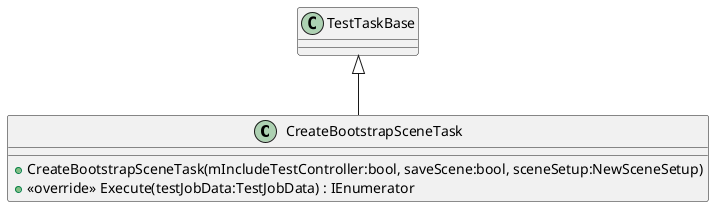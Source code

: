 @startuml
class CreateBootstrapSceneTask {
    + CreateBootstrapSceneTask(mIncludeTestController:bool, saveScene:bool, sceneSetup:NewSceneSetup)
    + <<override>> Execute(testJobData:TestJobData) : IEnumerator
}
TestTaskBase <|-- CreateBootstrapSceneTask
@enduml
